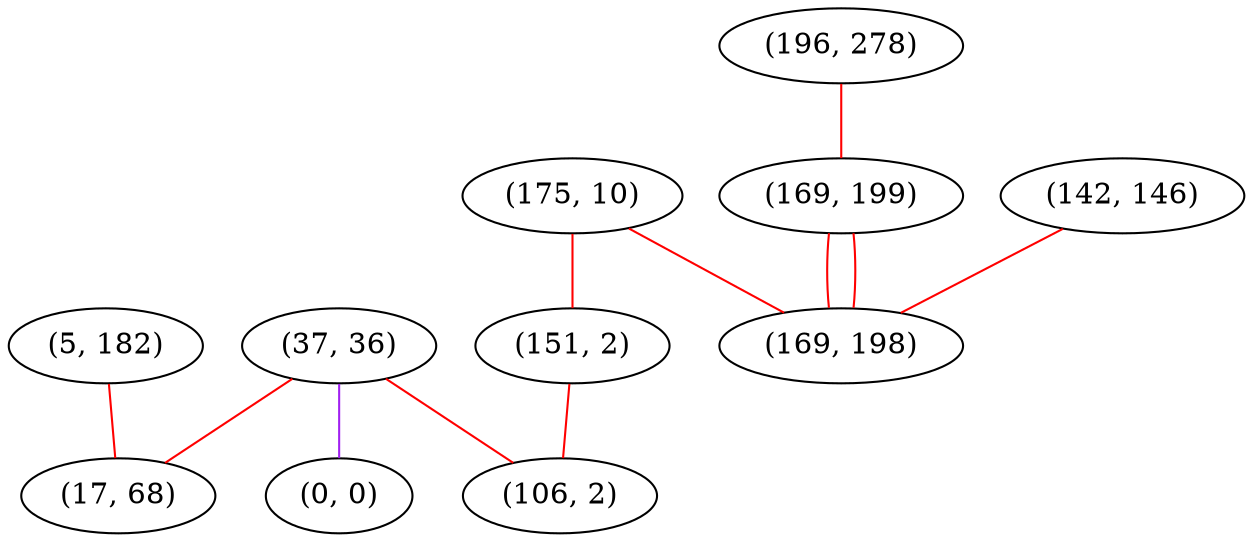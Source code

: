 graph "" {
"(37, 36)";
"(0, 0)";
"(142, 146)";
"(175, 10)";
"(151, 2)";
"(5, 182)";
"(196, 278)";
"(169, 199)";
"(169, 198)";
"(17, 68)";
"(106, 2)";
"(37, 36)" -- "(0, 0)"  [color=purple, key=0, weight=4];
"(37, 36)" -- "(17, 68)"  [color=red, key=0, weight=1];
"(37, 36)" -- "(106, 2)"  [color=red, key=0, weight=1];
"(142, 146)" -- "(169, 198)"  [color=red, key=0, weight=1];
"(175, 10)" -- "(169, 198)"  [color=red, key=0, weight=1];
"(175, 10)" -- "(151, 2)"  [color=red, key=0, weight=1];
"(151, 2)" -- "(106, 2)"  [color=red, key=0, weight=1];
"(5, 182)" -- "(17, 68)"  [color=red, key=0, weight=1];
"(196, 278)" -- "(169, 199)"  [color=red, key=0, weight=1];
"(169, 199)" -- "(169, 198)"  [color=red, key=0, weight=1];
"(169, 199)" -- "(169, 198)"  [color=red, key=1, weight=1];
}
